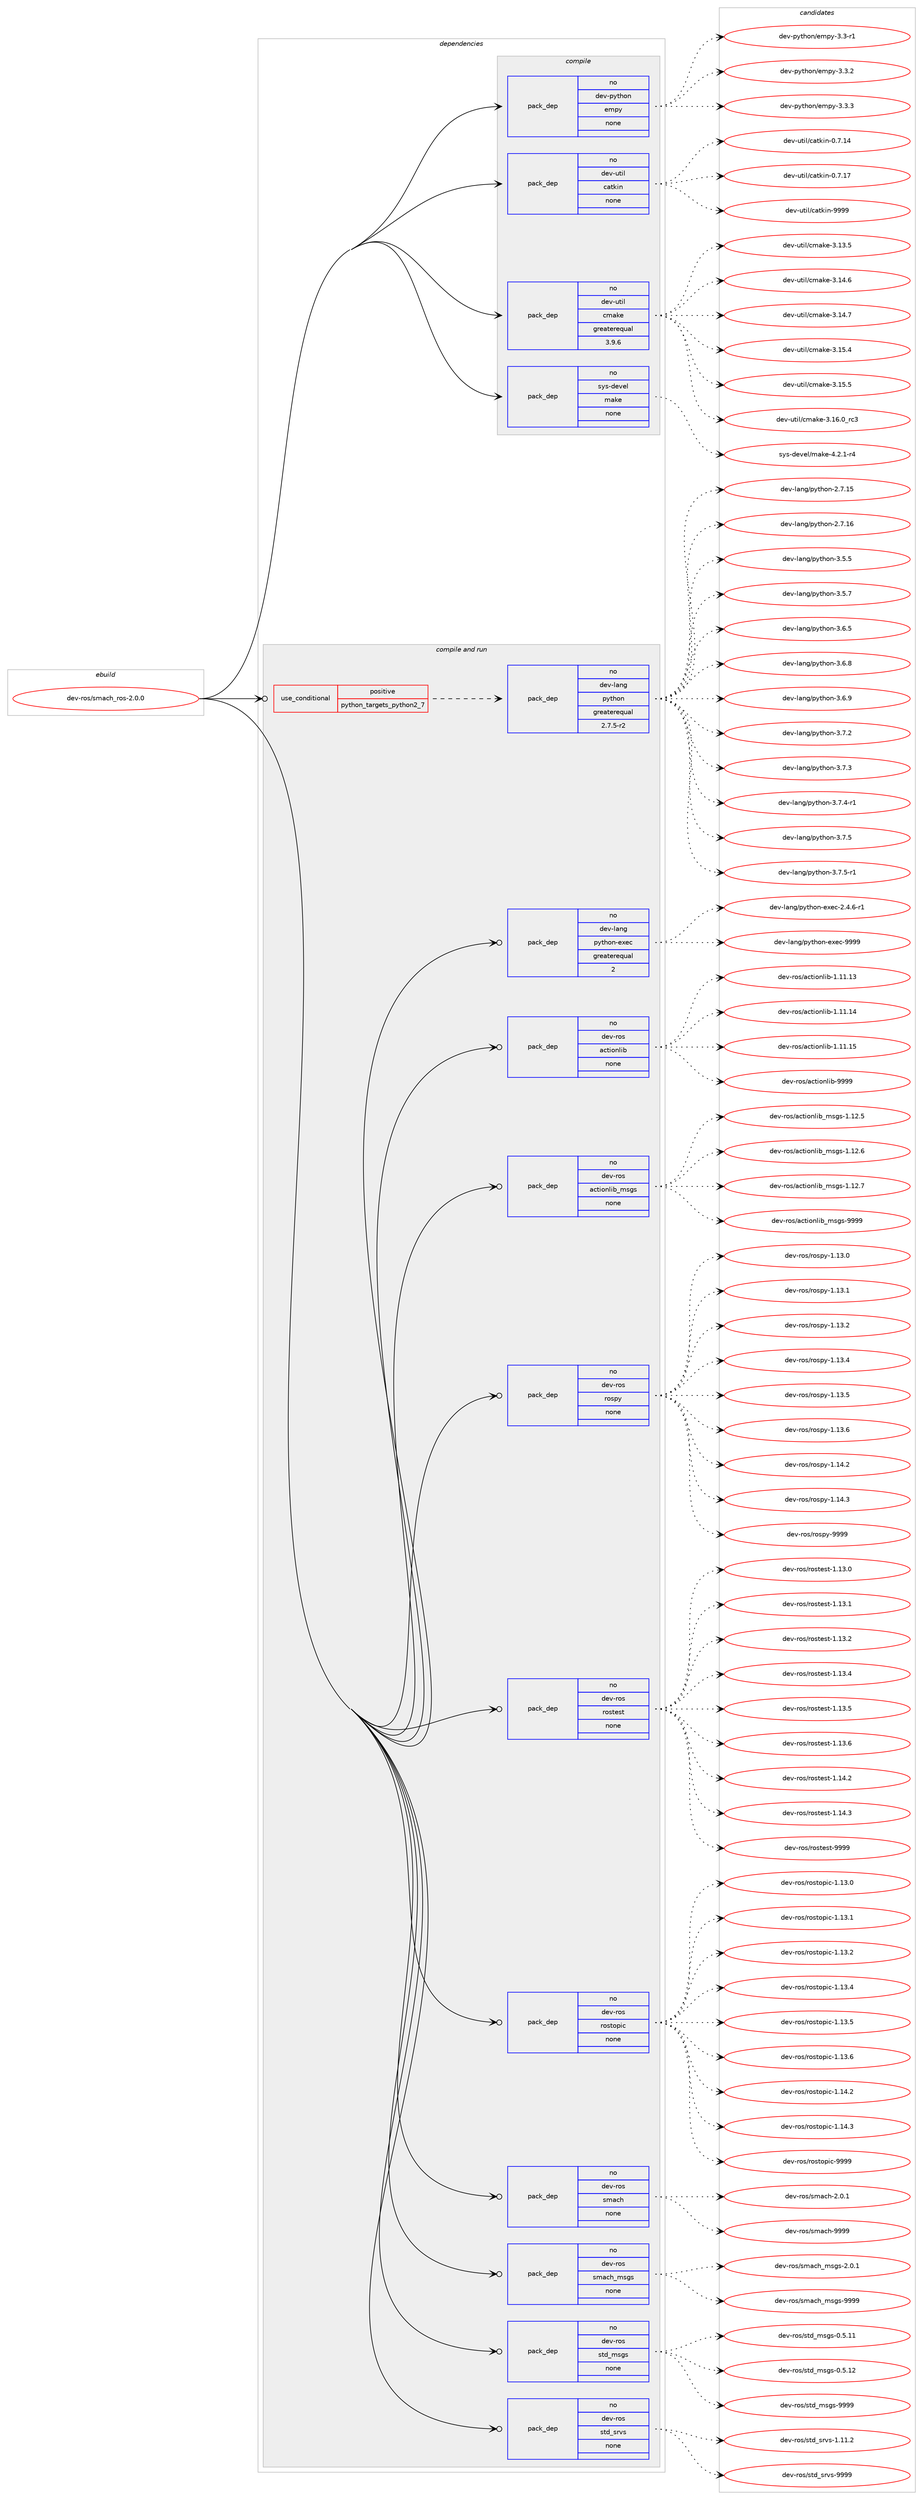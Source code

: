 digraph prolog {

# *************
# Graph options
# *************

newrank=true;
concentrate=true;
compound=true;
graph [rankdir=LR,fontname=Helvetica,fontsize=10,ranksep=1.5];#, ranksep=2.5, nodesep=0.2];
edge  [arrowhead=vee];
node  [fontname=Helvetica,fontsize=10];

# **********
# The ebuild
# **********

subgraph cluster_leftcol {
color=gray;
rank=same;
label=<<i>ebuild</i>>;
id [label="dev-ros/smach_ros-2.0.0", color=red, width=4, href="../dev-ros/smach_ros-2.0.0.svg"];
}

# ****************
# The dependencies
# ****************

subgraph cluster_midcol {
color=gray;
label=<<i>dependencies</i>>;
subgraph cluster_compile {
fillcolor="#eeeeee";
style=filled;
label=<<i>compile</i>>;
subgraph pack499975 {
dependency667356 [label=<<TABLE BORDER="0" CELLBORDER="1" CELLSPACING="0" CELLPADDING="4" WIDTH="220"><TR><TD ROWSPAN="6" CELLPADDING="30">pack_dep</TD></TR><TR><TD WIDTH="110">no</TD></TR><TR><TD>dev-python</TD></TR><TR><TD>empy</TD></TR><TR><TD>none</TD></TR><TR><TD></TD></TR></TABLE>>, shape=none, color=blue];
}
id:e -> dependency667356:w [weight=20,style="solid",arrowhead="vee"];
subgraph pack499976 {
dependency667357 [label=<<TABLE BORDER="0" CELLBORDER="1" CELLSPACING="0" CELLPADDING="4" WIDTH="220"><TR><TD ROWSPAN="6" CELLPADDING="30">pack_dep</TD></TR><TR><TD WIDTH="110">no</TD></TR><TR><TD>dev-util</TD></TR><TR><TD>catkin</TD></TR><TR><TD>none</TD></TR><TR><TD></TD></TR></TABLE>>, shape=none, color=blue];
}
id:e -> dependency667357:w [weight=20,style="solid",arrowhead="vee"];
subgraph pack499977 {
dependency667358 [label=<<TABLE BORDER="0" CELLBORDER="1" CELLSPACING="0" CELLPADDING="4" WIDTH="220"><TR><TD ROWSPAN="6" CELLPADDING="30">pack_dep</TD></TR><TR><TD WIDTH="110">no</TD></TR><TR><TD>dev-util</TD></TR><TR><TD>cmake</TD></TR><TR><TD>greaterequal</TD></TR><TR><TD>3.9.6</TD></TR></TABLE>>, shape=none, color=blue];
}
id:e -> dependency667358:w [weight=20,style="solid",arrowhead="vee"];
subgraph pack499978 {
dependency667359 [label=<<TABLE BORDER="0" CELLBORDER="1" CELLSPACING="0" CELLPADDING="4" WIDTH="220"><TR><TD ROWSPAN="6" CELLPADDING="30">pack_dep</TD></TR><TR><TD WIDTH="110">no</TD></TR><TR><TD>sys-devel</TD></TR><TR><TD>make</TD></TR><TR><TD>none</TD></TR><TR><TD></TD></TR></TABLE>>, shape=none, color=blue];
}
id:e -> dependency667359:w [weight=20,style="solid",arrowhead="vee"];
}
subgraph cluster_compileandrun {
fillcolor="#eeeeee";
style=filled;
label=<<i>compile and run</i>>;
subgraph cond155475 {
dependency667360 [label=<<TABLE BORDER="0" CELLBORDER="1" CELLSPACING="0" CELLPADDING="4"><TR><TD ROWSPAN="3" CELLPADDING="10">use_conditional</TD></TR><TR><TD>positive</TD></TR><TR><TD>python_targets_python2_7</TD></TR></TABLE>>, shape=none, color=red];
subgraph pack499979 {
dependency667361 [label=<<TABLE BORDER="0" CELLBORDER="1" CELLSPACING="0" CELLPADDING="4" WIDTH="220"><TR><TD ROWSPAN="6" CELLPADDING="30">pack_dep</TD></TR><TR><TD WIDTH="110">no</TD></TR><TR><TD>dev-lang</TD></TR><TR><TD>python</TD></TR><TR><TD>greaterequal</TD></TR><TR><TD>2.7.5-r2</TD></TR></TABLE>>, shape=none, color=blue];
}
dependency667360:e -> dependency667361:w [weight=20,style="dashed",arrowhead="vee"];
}
id:e -> dependency667360:w [weight=20,style="solid",arrowhead="odotvee"];
subgraph pack499980 {
dependency667362 [label=<<TABLE BORDER="0" CELLBORDER="1" CELLSPACING="0" CELLPADDING="4" WIDTH="220"><TR><TD ROWSPAN="6" CELLPADDING="30">pack_dep</TD></TR><TR><TD WIDTH="110">no</TD></TR><TR><TD>dev-lang</TD></TR><TR><TD>python-exec</TD></TR><TR><TD>greaterequal</TD></TR><TR><TD>2</TD></TR></TABLE>>, shape=none, color=blue];
}
id:e -> dependency667362:w [weight=20,style="solid",arrowhead="odotvee"];
subgraph pack499981 {
dependency667363 [label=<<TABLE BORDER="0" CELLBORDER="1" CELLSPACING="0" CELLPADDING="4" WIDTH="220"><TR><TD ROWSPAN="6" CELLPADDING="30">pack_dep</TD></TR><TR><TD WIDTH="110">no</TD></TR><TR><TD>dev-ros</TD></TR><TR><TD>actionlib</TD></TR><TR><TD>none</TD></TR><TR><TD></TD></TR></TABLE>>, shape=none, color=blue];
}
id:e -> dependency667363:w [weight=20,style="solid",arrowhead="odotvee"];
subgraph pack499982 {
dependency667364 [label=<<TABLE BORDER="0" CELLBORDER="1" CELLSPACING="0" CELLPADDING="4" WIDTH="220"><TR><TD ROWSPAN="6" CELLPADDING="30">pack_dep</TD></TR><TR><TD WIDTH="110">no</TD></TR><TR><TD>dev-ros</TD></TR><TR><TD>actionlib_msgs</TD></TR><TR><TD>none</TD></TR><TR><TD></TD></TR></TABLE>>, shape=none, color=blue];
}
id:e -> dependency667364:w [weight=20,style="solid",arrowhead="odotvee"];
subgraph pack499983 {
dependency667365 [label=<<TABLE BORDER="0" CELLBORDER="1" CELLSPACING="0" CELLPADDING="4" WIDTH="220"><TR><TD ROWSPAN="6" CELLPADDING="30">pack_dep</TD></TR><TR><TD WIDTH="110">no</TD></TR><TR><TD>dev-ros</TD></TR><TR><TD>rospy</TD></TR><TR><TD>none</TD></TR><TR><TD></TD></TR></TABLE>>, shape=none, color=blue];
}
id:e -> dependency667365:w [weight=20,style="solid",arrowhead="odotvee"];
subgraph pack499984 {
dependency667366 [label=<<TABLE BORDER="0" CELLBORDER="1" CELLSPACING="0" CELLPADDING="4" WIDTH="220"><TR><TD ROWSPAN="6" CELLPADDING="30">pack_dep</TD></TR><TR><TD WIDTH="110">no</TD></TR><TR><TD>dev-ros</TD></TR><TR><TD>rostest</TD></TR><TR><TD>none</TD></TR><TR><TD></TD></TR></TABLE>>, shape=none, color=blue];
}
id:e -> dependency667366:w [weight=20,style="solid",arrowhead="odotvee"];
subgraph pack499985 {
dependency667367 [label=<<TABLE BORDER="0" CELLBORDER="1" CELLSPACING="0" CELLPADDING="4" WIDTH="220"><TR><TD ROWSPAN="6" CELLPADDING="30">pack_dep</TD></TR><TR><TD WIDTH="110">no</TD></TR><TR><TD>dev-ros</TD></TR><TR><TD>rostopic</TD></TR><TR><TD>none</TD></TR><TR><TD></TD></TR></TABLE>>, shape=none, color=blue];
}
id:e -> dependency667367:w [weight=20,style="solid",arrowhead="odotvee"];
subgraph pack499986 {
dependency667368 [label=<<TABLE BORDER="0" CELLBORDER="1" CELLSPACING="0" CELLPADDING="4" WIDTH="220"><TR><TD ROWSPAN="6" CELLPADDING="30">pack_dep</TD></TR><TR><TD WIDTH="110">no</TD></TR><TR><TD>dev-ros</TD></TR><TR><TD>smach</TD></TR><TR><TD>none</TD></TR><TR><TD></TD></TR></TABLE>>, shape=none, color=blue];
}
id:e -> dependency667368:w [weight=20,style="solid",arrowhead="odotvee"];
subgraph pack499987 {
dependency667369 [label=<<TABLE BORDER="0" CELLBORDER="1" CELLSPACING="0" CELLPADDING="4" WIDTH="220"><TR><TD ROWSPAN="6" CELLPADDING="30">pack_dep</TD></TR><TR><TD WIDTH="110">no</TD></TR><TR><TD>dev-ros</TD></TR><TR><TD>smach_msgs</TD></TR><TR><TD>none</TD></TR><TR><TD></TD></TR></TABLE>>, shape=none, color=blue];
}
id:e -> dependency667369:w [weight=20,style="solid",arrowhead="odotvee"];
subgraph pack499988 {
dependency667370 [label=<<TABLE BORDER="0" CELLBORDER="1" CELLSPACING="0" CELLPADDING="4" WIDTH="220"><TR><TD ROWSPAN="6" CELLPADDING="30">pack_dep</TD></TR><TR><TD WIDTH="110">no</TD></TR><TR><TD>dev-ros</TD></TR><TR><TD>std_msgs</TD></TR><TR><TD>none</TD></TR><TR><TD></TD></TR></TABLE>>, shape=none, color=blue];
}
id:e -> dependency667370:w [weight=20,style="solid",arrowhead="odotvee"];
subgraph pack499989 {
dependency667371 [label=<<TABLE BORDER="0" CELLBORDER="1" CELLSPACING="0" CELLPADDING="4" WIDTH="220"><TR><TD ROWSPAN="6" CELLPADDING="30">pack_dep</TD></TR><TR><TD WIDTH="110">no</TD></TR><TR><TD>dev-ros</TD></TR><TR><TD>std_srvs</TD></TR><TR><TD>none</TD></TR><TR><TD></TD></TR></TABLE>>, shape=none, color=blue];
}
id:e -> dependency667371:w [weight=20,style="solid",arrowhead="odotvee"];
}
subgraph cluster_run {
fillcolor="#eeeeee";
style=filled;
label=<<i>run</i>>;
}
}

# **************
# The candidates
# **************

subgraph cluster_choices {
rank=same;
color=gray;
label=<<i>candidates</i>>;

subgraph choice499975 {
color=black;
nodesep=1;
choice1001011184511212111610411111047101109112121455146514511449 [label="dev-python/empy-3.3-r1", color=red, width=4,href="../dev-python/empy-3.3-r1.svg"];
choice1001011184511212111610411111047101109112121455146514650 [label="dev-python/empy-3.3.2", color=red, width=4,href="../dev-python/empy-3.3.2.svg"];
choice1001011184511212111610411111047101109112121455146514651 [label="dev-python/empy-3.3.3", color=red, width=4,href="../dev-python/empy-3.3.3.svg"];
dependency667356:e -> choice1001011184511212111610411111047101109112121455146514511449:w [style=dotted,weight="100"];
dependency667356:e -> choice1001011184511212111610411111047101109112121455146514650:w [style=dotted,weight="100"];
dependency667356:e -> choice1001011184511212111610411111047101109112121455146514651:w [style=dotted,weight="100"];
}
subgraph choice499976 {
color=black;
nodesep=1;
choice1001011184511711610510847999711610710511045484655464952 [label="dev-util/catkin-0.7.14", color=red, width=4,href="../dev-util/catkin-0.7.14.svg"];
choice1001011184511711610510847999711610710511045484655464955 [label="dev-util/catkin-0.7.17", color=red, width=4,href="../dev-util/catkin-0.7.17.svg"];
choice100101118451171161051084799971161071051104557575757 [label="dev-util/catkin-9999", color=red, width=4,href="../dev-util/catkin-9999.svg"];
dependency667357:e -> choice1001011184511711610510847999711610710511045484655464952:w [style=dotted,weight="100"];
dependency667357:e -> choice1001011184511711610510847999711610710511045484655464955:w [style=dotted,weight="100"];
dependency667357:e -> choice100101118451171161051084799971161071051104557575757:w [style=dotted,weight="100"];
}
subgraph choice499977 {
color=black;
nodesep=1;
choice1001011184511711610510847991099710710145514649514653 [label="dev-util/cmake-3.13.5", color=red, width=4,href="../dev-util/cmake-3.13.5.svg"];
choice1001011184511711610510847991099710710145514649524654 [label="dev-util/cmake-3.14.6", color=red, width=4,href="../dev-util/cmake-3.14.6.svg"];
choice1001011184511711610510847991099710710145514649524655 [label="dev-util/cmake-3.14.7", color=red, width=4,href="../dev-util/cmake-3.14.7.svg"];
choice1001011184511711610510847991099710710145514649534652 [label="dev-util/cmake-3.15.4", color=red, width=4,href="../dev-util/cmake-3.15.4.svg"];
choice1001011184511711610510847991099710710145514649534653 [label="dev-util/cmake-3.15.5", color=red, width=4,href="../dev-util/cmake-3.15.5.svg"];
choice1001011184511711610510847991099710710145514649544648951149951 [label="dev-util/cmake-3.16.0_rc3", color=red, width=4,href="../dev-util/cmake-3.16.0_rc3.svg"];
dependency667358:e -> choice1001011184511711610510847991099710710145514649514653:w [style=dotted,weight="100"];
dependency667358:e -> choice1001011184511711610510847991099710710145514649524654:w [style=dotted,weight="100"];
dependency667358:e -> choice1001011184511711610510847991099710710145514649524655:w [style=dotted,weight="100"];
dependency667358:e -> choice1001011184511711610510847991099710710145514649534652:w [style=dotted,weight="100"];
dependency667358:e -> choice1001011184511711610510847991099710710145514649534653:w [style=dotted,weight="100"];
dependency667358:e -> choice1001011184511711610510847991099710710145514649544648951149951:w [style=dotted,weight="100"];
}
subgraph choice499978 {
color=black;
nodesep=1;
choice1151211154510010111810110847109971071014552465046494511452 [label="sys-devel/make-4.2.1-r4", color=red, width=4,href="../sys-devel/make-4.2.1-r4.svg"];
dependency667359:e -> choice1151211154510010111810110847109971071014552465046494511452:w [style=dotted,weight="100"];
}
subgraph choice499979 {
color=black;
nodesep=1;
choice10010111845108971101034711212111610411111045504655464953 [label="dev-lang/python-2.7.15", color=red, width=4,href="../dev-lang/python-2.7.15.svg"];
choice10010111845108971101034711212111610411111045504655464954 [label="dev-lang/python-2.7.16", color=red, width=4,href="../dev-lang/python-2.7.16.svg"];
choice100101118451089711010347112121116104111110455146534653 [label="dev-lang/python-3.5.5", color=red, width=4,href="../dev-lang/python-3.5.5.svg"];
choice100101118451089711010347112121116104111110455146534655 [label="dev-lang/python-3.5.7", color=red, width=4,href="../dev-lang/python-3.5.7.svg"];
choice100101118451089711010347112121116104111110455146544653 [label="dev-lang/python-3.6.5", color=red, width=4,href="../dev-lang/python-3.6.5.svg"];
choice100101118451089711010347112121116104111110455146544656 [label="dev-lang/python-3.6.8", color=red, width=4,href="../dev-lang/python-3.6.8.svg"];
choice100101118451089711010347112121116104111110455146544657 [label="dev-lang/python-3.6.9", color=red, width=4,href="../dev-lang/python-3.6.9.svg"];
choice100101118451089711010347112121116104111110455146554650 [label="dev-lang/python-3.7.2", color=red, width=4,href="../dev-lang/python-3.7.2.svg"];
choice100101118451089711010347112121116104111110455146554651 [label="dev-lang/python-3.7.3", color=red, width=4,href="../dev-lang/python-3.7.3.svg"];
choice1001011184510897110103471121211161041111104551465546524511449 [label="dev-lang/python-3.7.4-r1", color=red, width=4,href="../dev-lang/python-3.7.4-r1.svg"];
choice100101118451089711010347112121116104111110455146554653 [label="dev-lang/python-3.7.5", color=red, width=4,href="../dev-lang/python-3.7.5.svg"];
choice1001011184510897110103471121211161041111104551465546534511449 [label="dev-lang/python-3.7.5-r1", color=red, width=4,href="../dev-lang/python-3.7.5-r1.svg"];
dependency667361:e -> choice10010111845108971101034711212111610411111045504655464953:w [style=dotted,weight="100"];
dependency667361:e -> choice10010111845108971101034711212111610411111045504655464954:w [style=dotted,weight="100"];
dependency667361:e -> choice100101118451089711010347112121116104111110455146534653:w [style=dotted,weight="100"];
dependency667361:e -> choice100101118451089711010347112121116104111110455146534655:w [style=dotted,weight="100"];
dependency667361:e -> choice100101118451089711010347112121116104111110455146544653:w [style=dotted,weight="100"];
dependency667361:e -> choice100101118451089711010347112121116104111110455146544656:w [style=dotted,weight="100"];
dependency667361:e -> choice100101118451089711010347112121116104111110455146544657:w [style=dotted,weight="100"];
dependency667361:e -> choice100101118451089711010347112121116104111110455146554650:w [style=dotted,weight="100"];
dependency667361:e -> choice100101118451089711010347112121116104111110455146554651:w [style=dotted,weight="100"];
dependency667361:e -> choice1001011184510897110103471121211161041111104551465546524511449:w [style=dotted,weight="100"];
dependency667361:e -> choice100101118451089711010347112121116104111110455146554653:w [style=dotted,weight="100"];
dependency667361:e -> choice1001011184510897110103471121211161041111104551465546534511449:w [style=dotted,weight="100"];
}
subgraph choice499980 {
color=black;
nodesep=1;
choice10010111845108971101034711212111610411111045101120101994550465246544511449 [label="dev-lang/python-exec-2.4.6-r1", color=red, width=4,href="../dev-lang/python-exec-2.4.6-r1.svg"];
choice10010111845108971101034711212111610411111045101120101994557575757 [label="dev-lang/python-exec-9999", color=red, width=4,href="../dev-lang/python-exec-9999.svg"];
dependency667362:e -> choice10010111845108971101034711212111610411111045101120101994550465246544511449:w [style=dotted,weight="100"];
dependency667362:e -> choice10010111845108971101034711212111610411111045101120101994557575757:w [style=dotted,weight="100"];
}
subgraph choice499981 {
color=black;
nodesep=1;
choice10010111845114111115479799116105111110108105984549464949464951 [label="dev-ros/actionlib-1.11.13", color=red, width=4,href="../dev-ros/actionlib-1.11.13.svg"];
choice10010111845114111115479799116105111110108105984549464949464952 [label="dev-ros/actionlib-1.11.14", color=red, width=4,href="../dev-ros/actionlib-1.11.14.svg"];
choice10010111845114111115479799116105111110108105984549464949464953 [label="dev-ros/actionlib-1.11.15", color=red, width=4,href="../dev-ros/actionlib-1.11.15.svg"];
choice10010111845114111115479799116105111110108105984557575757 [label="dev-ros/actionlib-9999", color=red, width=4,href="../dev-ros/actionlib-9999.svg"];
dependency667363:e -> choice10010111845114111115479799116105111110108105984549464949464951:w [style=dotted,weight="100"];
dependency667363:e -> choice10010111845114111115479799116105111110108105984549464949464952:w [style=dotted,weight="100"];
dependency667363:e -> choice10010111845114111115479799116105111110108105984549464949464953:w [style=dotted,weight="100"];
dependency667363:e -> choice10010111845114111115479799116105111110108105984557575757:w [style=dotted,weight="100"];
}
subgraph choice499982 {
color=black;
nodesep=1;
choice10010111845114111115479799116105111110108105989510911510311545494649504653 [label="dev-ros/actionlib_msgs-1.12.5", color=red, width=4,href="../dev-ros/actionlib_msgs-1.12.5.svg"];
choice10010111845114111115479799116105111110108105989510911510311545494649504654 [label="dev-ros/actionlib_msgs-1.12.6", color=red, width=4,href="../dev-ros/actionlib_msgs-1.12.6.svg"];
choice10010111845114111115479799116105111110108105989510911510311545494649504655 [label="dev-ros/actionlib_msgs-1.12.7", color=red, width=4,href="../dev-ros/actionlib_msgs-1.12.7.svg"];
choice1001011184511411111547979911610511111010810598951091151031154557575757 [label="dev-ros/actionlib_msgs-9999", color=red, width=4,href="../dev-ros/actionlib_msgs-9999.svg"];
dependency667364:e -> choice10010111845114111115479799116105111110108105989510911510311545494649504653:w [style=dotted,weight="100"];
dependency667364:e -> choice10010111845114111115479799116105111110108105989510911510311545494649504654:w [style=dotted,weight="100"];
dependency667364:e -> choice10010111845114111115479799116105111110108105989510911510311545494649504655:w [style=dotted,weight="100"];
dependency667364:e -> choice1001011184511411111547979911610511111010810598951091151031154557575757:w [style=dotted,weight="100"];
}
subgraph choice499983 {
color=black;
nodesep=1;
choice100101118451141111154711411111511212145494649514648 [label="dev-ros/rospy-1.13.0", color=red, width=4,href="../dev-ros/rospy-1.13.0.svg"];
choice100101118451141111154711411111511212145494649514649 [label="dev-ros/rospy-1.13.1", color=red, width=4,href="../dev-ros/rospy-1.13.1.svg"];
choice100101118451141111154711411111511212145494649514650 [label="dev-ros/rospy-1.13.2", color=red, width=4,href="../dev-ros/rospy-1.13.2.svg"];
choice100101118451141111154711411111511212145494649514652 [label="dev-ros/rospy-1.13.4", color=red, width=4,href="../dev-ros/rospy-1.13.4.svg"];
choice100101118451141111154711411111511212145494649514653 [label="dev-ros/rospy-1.13.5", color=red, width=4,href="../dev-ros/rospy-1.13.5.svg"];
choice100101118451141111154711411111511212145494649514654 [label="dev-ros/rospy-1.13.6", color=red, width=4,href="../dev-ros/rospy-1.13.6.svg"];
choice100101118451141111154711411111511212145494649524650 [label="dev-ros/rospy-1.14.2", color=red, width=4,href="../dev-ros/rospy-1.14.2.svg"];
choice100101118451141111154711411111511212145494649524651 [label="dev-ros/rospy-1.14.3", color=red, width=4,href="../dev-ros/rospy-1.14.3.svg"];
choice10010111845114111115471141111151121214557575757 [label="dev-ros/rospy-9999", color=red, width=4,href="../dev-ros/rospy-9999.svg"];
dependency667365:e -> choice100101118451141111154711411111511212145494649514648:w [style=dotted,weight="100"];
dependency667365:e -> choice100101118451141111154711411111511212145494649514649:w [style=dotted,weight="100"];
dependency667365:e -> choice100101118451141111154711411111511212145494649514650:w [style=dotted,weight="100"];
dependency667365:e -> choice100101118451141111154711411111511212145494649514652:w [style=dotted,weight="100"];
dependency667365:e -> choice100101118451141111154711411111511212145494649514653:w [style=dotted,weight="100"];
dependency667365:e -> choice100101118451141111154711411111511212145494649514654:w [style=dotted,weight="100"];
dependency667365:e -> choice100101118451141111154711411111511212145494649524650:w [style=dotted,weight="100"];
dependency667365:e -> choice100101118451141111154711411111511212145494649524651:w [style=dotted,weight="100"];
dependency667365:e -> choice10010111845114111115471141111151121214557575757:w [style=dotted,weight="100"];
}
subgraph choice499984 {
color=black;
nodesep=1;
choice100101118451141111154711411111511610111511645494649514648 [label="dev-ros/rostest-1.13.0", color=red, width=4,href="../dev-ros/rostest-1.13.0.svg"];
choice100101118451141111154711411111511610111511645494649514649 [label="dev-ros/rostest-1.13.1", color=red, width=4,href="../dev-ros/rostest-1.13.1.svg"];
choice100101118451141111154711411111511610111511645494649514650 [label="dev-ros/rostest-1.13.2", color=red, width=4,href="../dev-ros/rostest-1.13.2.svg"];
choice100101118451141111154711411111511610111511645494649514652 [label="dev-ros/rostest-1.13.4", color=red, width=4,href="../dev-ros/rostest-1.13.4.svg"];
choice100101118451141111154711411111511610111511645494649514653 [label="dev-ros/rostest-1.13.5", color=red, width=4,href="../dev-ros/rostest-1.13.5.svg"];
choice100101118451141111154711411111511610111511645494649514654 [label="dev-ros/rostest-1.13.6", color=red, width=4,href="../dev-ros/rostest-1.13.6.svg"];
choice100101118451141111154711411111511610111511645494649524650 [label="dev-ros/rostest-1.14.2", color=red, width=4,href="../dev-ros/rostest-1.14.2.svg"];
choice100101118451141111154711411111511610111511645494649524651 [label="dev-ros/rostest-1.14.3", color=red, width=4,href="../dev-ros/rostest-1.14.3.svg"];
choice10010111845114111115471141111151161011151164557575757 [label="dev-ros/rostest-9999", color=red, width=4,href="../dev-ros/rostest-9999.svg"];
dependency667366:e -> choice100101118451141111154711411111511610111511645494649514648:w [style=dotted,weight="100"];
dependency667366:e -> choice100101118451141111154711411111511610111511645494649514649:w [style=dotted,weight="100"];
dependency667366:e -> choice100101118451141111154711411111511610111511645494649514650:w [style=dotted,weight="100"];
dependency667366:e -> choice100101118451141111154711411111511610111511645494649514652:w [style=dotted,weight="100"];
dependency667366:e -> choice100101118451141111154711411111511610111511645494649514653:w [style=dotted,weight="100"];
dependency667366:e -> choice100101118451141111154711411111511610111511645494649514654:w [style=dotted,weight="100"];
dependency667366:e -> choice100101118451141111154711411111511610111511645494649524650:w [style=dotted,weight="100"];
dependency667366:e -> choice100101118451141111154711411111511610111511645494649524651:w [style=dotted,weight="100"];
dependency667366:e -> choice10010111845114111115471141111151161011151164557575757:w [style=dotted,weight="100"];
}
subgraph choice499985 {
color=black;
nodesep=1;
choice10010111845114111115471141111151161111121059945494649514648 [label="dev-ros/rostopic-1.13.0", color=red, width=4,href="../dev-ros/rostopic-1.13.0.svg"];
choice10010111845114111115471141111151161111121059945494649514649 [label="dev-ros/rostopic-1.13.1", color=red, width=4,href="../dev-ros/rostopic-1.13.1.svg"];
choice10010111845114111115471141111151161111121059945494649514650 [label="dev-ros/rostopic-1.13.2", color=red, width=4,href="../dev-ros/rostopic-1.13.2.svg"];
choice10010111845114111115471141111151161111121059945494649514652 [label="dev-ros/rostopic-1.13.4", color=red, width=4,href="../dev-ros/rostopic-1.13.4.svg"];
choice10010111845114111115471141111151161111121059945494649514653 [label="dev-ros/rostopic-1.13.5", color=red, width=4,href="../dev-ros/rostopic-1.13.5.svg"];
choice10010111845114111115471141111151161111121059945494649514654 [label="dev-ros/rostopic-1.13.6", color=red, width=4,href="../dev-ros/rostopic-1.13.6.svg"];
choice10010111845114111115471141111151161111121059945494649524650 [label="dev-ros/rostopic-1.14.2", color=red, width=4,href="../dev-ros/rostopic-1.14.2.svg"];
choice10010111845114111115471141111151161111121059945494649524651 [label="dev-ros/rostopic-1.14.3", color=red, width=4,href="../dev-ros/rostopic-1.14.3.svg"];
choice1001011184511411111547114111115116111112105994557575757 [label="dev-ros/rostopic-9999", color=red, width=4,href="../dev-ros/rostopic-9999.svg"];
dependency667367:e -> choice10010111845114111115471141111151161111121059945494649514648:w [style=dotted,weight="100"];
dependency667367:e -> choice10010111845114111115471141111151161111121059945494649514649:w [style=dotted,weight="100"];
dependency667367:e -> choice10010111845114111115471141111151161111121059945494649514650:w [style=dotted,weight="100"];
dependency667367:e -> choice10010111845114111115471141111151161111121059945494649514652:w [style=dotted,weight="100"];
dependency667367:e -> choice10010111845114111115471141111151161111121059945494649514653:w [style=dotted,weight="100"];
dependency667367:e -> choice10010111845114111115471141111151161111121059945494649514654:w [style=dotted,weight="100"];
dependency667367:e -> choice10010111845114111115471141111151161111121059945494649524650:w [style=dotted,weight="100"];
dependency667367:e -> choice10010111845114111115471141111151161111121059945494649524651:w [style=dotted,weight="100"];
dependency667367:e -> choice1001011184511411111547114111115116111112105994557575757:w [style=dotted,weight="100"];
}
subgraph choice499986 {
color=black;
nodesep=1;
choice10010111845114111115471151099799104455046484649 [label="dev-ros/smach-2.0.1", color=red, width=4,href="../dev-ros/smach-2.0.1.svg"];
choice100101118451141111154711510997991044557575757 [label="dev-ros/smach-9999", color=red, width=4,href="../dev-ros/smach-9999.svg"];
dependency667368:e -> choice10010111845114111115471151099799104455046484649:w [style=dotted,weight="100"];
dependency667368:e -> choice100101118451141111154711510997991044557575757:w [style=dotted,weight="100"];
}
subgraph choice499987 {
color=black;
nodesep=1;
choice1001011184511411111547115109979910495109115103115455046484649 [label="dev-ros/smach_msgs-2.0.1", color=red, width=4,href="../dev-ros/smach_msgs-2.0.1.svg"];
choice10010111845114111115471151099799104951091151031154557575757 [label="dev-ros/smach_msgs-9999", color=red, width=4,href="../dev-ros/smach_msgs-9999.svg"];
dependency667369:e -> choice1001011184511411111547115109979910495109115103115455046484649:w [style=dotted,weight="100"];
dependency667369:e -> choice10010111845114111115471151099799104951091151031154557575757:w [style=dotted,weight="100"];
}
subgraph choice499988 {
color=black;
nodesep=1;
choice10010111845114111115471151161009510911510311545484653464949 [label="dev-ros/std_msgs-0.5.11", color=red, width=4,href="../dev-ros/std_msgs-0.5.11.svg"];
choice10010111845114111115471151161009510911510311545484653464950 [label="dev-ros/std_msgs-0.5.12", color=red, width=4,href="../dev-ros/std_msgs-0.5.12.svg"];
choice1001011184511411111547115116100951091151031154557575757 [label="dev-ros/std_msgs-9999", color=red, width=4,href="../dev-ros/std_msgs-9999.svg"];
dependency667370:e -> choice10010111845114111115471151161009510911510311545484653464949:w [style=dotted,weight="100"];
dependency667370:e -> choice10010111845114111115471151161009510911510311545484653464950:w [style=dotted,weight="100"];
dependency667370:e -> choice1001011184511411111547115116100951091151031154557575757:w [style=dotted,weight="100"];
}
subgraph choice499989 {
color=black;
nodesep=1;
choice10010111845114111115471151161009511511411811545494649494650 [label="dev-ros/std_srvs-1.11.2", color=red, width=4,href="../dev-ros/std_srvs-1.11.2.svg"];
choice1001011184511411111547115116100951151141181154557575757 [label="dev-ros/std_srvs-9999", color=red, width=4,href="../dev-ros/std_srvs-9999.svg"];
dependency667371:e -> choice10010111845114111115471151161009511511411811545494649494650:w [style=dotted,weight="100"];
dependency667371:e -> choice1001011184511411111547115116100951151141181154557575757:w [style=dotted,weight="100"];
}
}

}
